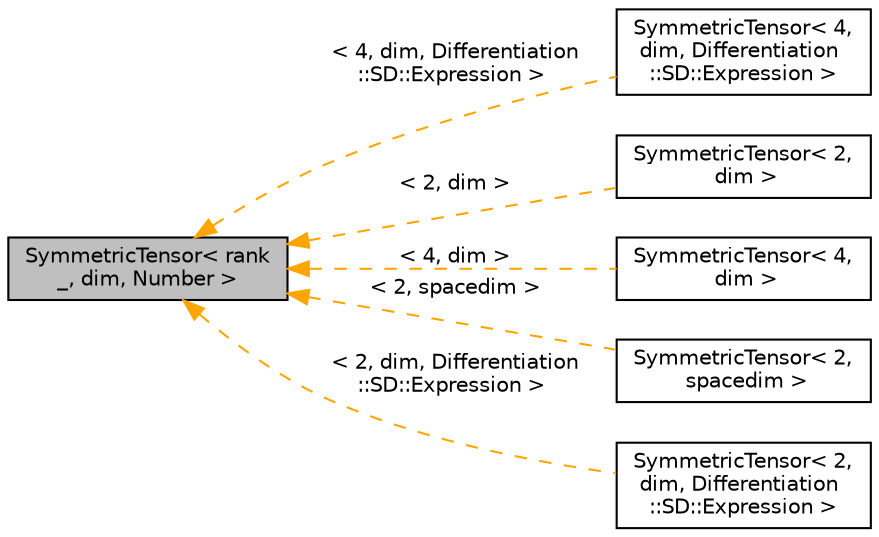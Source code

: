digraph "SymmetricTensor&lt; rank_, dim, Number &gt;"
{
 // LATEX_PDF_SIZE
  edge [fontname="Helvetica",fontsize="10",labelfontname="Helvetica",labelfontsize="10"];
  node [fontname="Helvetica",fontsize="10",shape=record];
  rankdir="LR";
  Node1 [label="SymmetricTensor\< rank\l_, dim, Number \>",height=0.2,width=0.4,color="black", fillcolor="grey75", style="filled", fontcolor="black",tooltip=" "];
  Node1 -> Node2 [dir="back",color="orange",fontsize="10",style="dashed",label=" \< 4, dim, Differentiation\l::SD::Expression \>" ,fontname="Helvetica"];
  Node2 [label="SymmetricTensor\< 4,\l dim, Differentiation\l::SD::Expression \>",height=0.2,width=0.4,color="black", fillcolor="white", style="filled",URL="$classSymmetricTensor.html",tooltip=" "];
  Node1 -> Node3 [dir="back",color="orange",fontsize="10",style="dashed",label=" \< 2, dim \>" ,fontname="Helvetica"];
  Node3 [label="SymmetricTensor\< 2,\l dim \>",height=0.2,width=0.4,color="black", fillcolor="white", style="filled",URL="$classSymmetricTensor.html",tooltip=" "];
  Node1 -> Node4 [dir="back",color="orange",fontsize="10",style="dashed",label=" \< 4, dim \>" ,fontname="Helvetica"];
  Node4 [label="SymmetricTensor\< 4,\l dim \>",height=0.2,width=0.4,color="black", fillcolor="white", style="filled",URL="$classSymmetricTensor.html",tooltip=" "];
  Node1 -> Node5 [dir="back",color="orange",fontsize="10",style="dashed",label=" \< 2, spacedim \>" ,fontname="Helvetica"];
  Node5 [label="SymmetricTensor\< 2,\l spacedim \>",height=0.2,width=0.4,color="black", fillcolor="white", style="filled",URL="$classSymmetricTensor.html",tooltip=" "];
  Node1 -> Node6 [dir="back",color="orange",fontsize="10",style="dashed",label=" \< 2, dim, Differentiation\l::SD::Expression \>" ,fontname="Helvetica"];
  Node6 [label="SymmetricTensor\< 2,\l dim, Differentiation\l::SD::Expression \>",height=0.2,width=0.4,color="black", fillcolor="white", style="filled",URL="$classSymmetricTensor.html",tooltip=" "];
}
